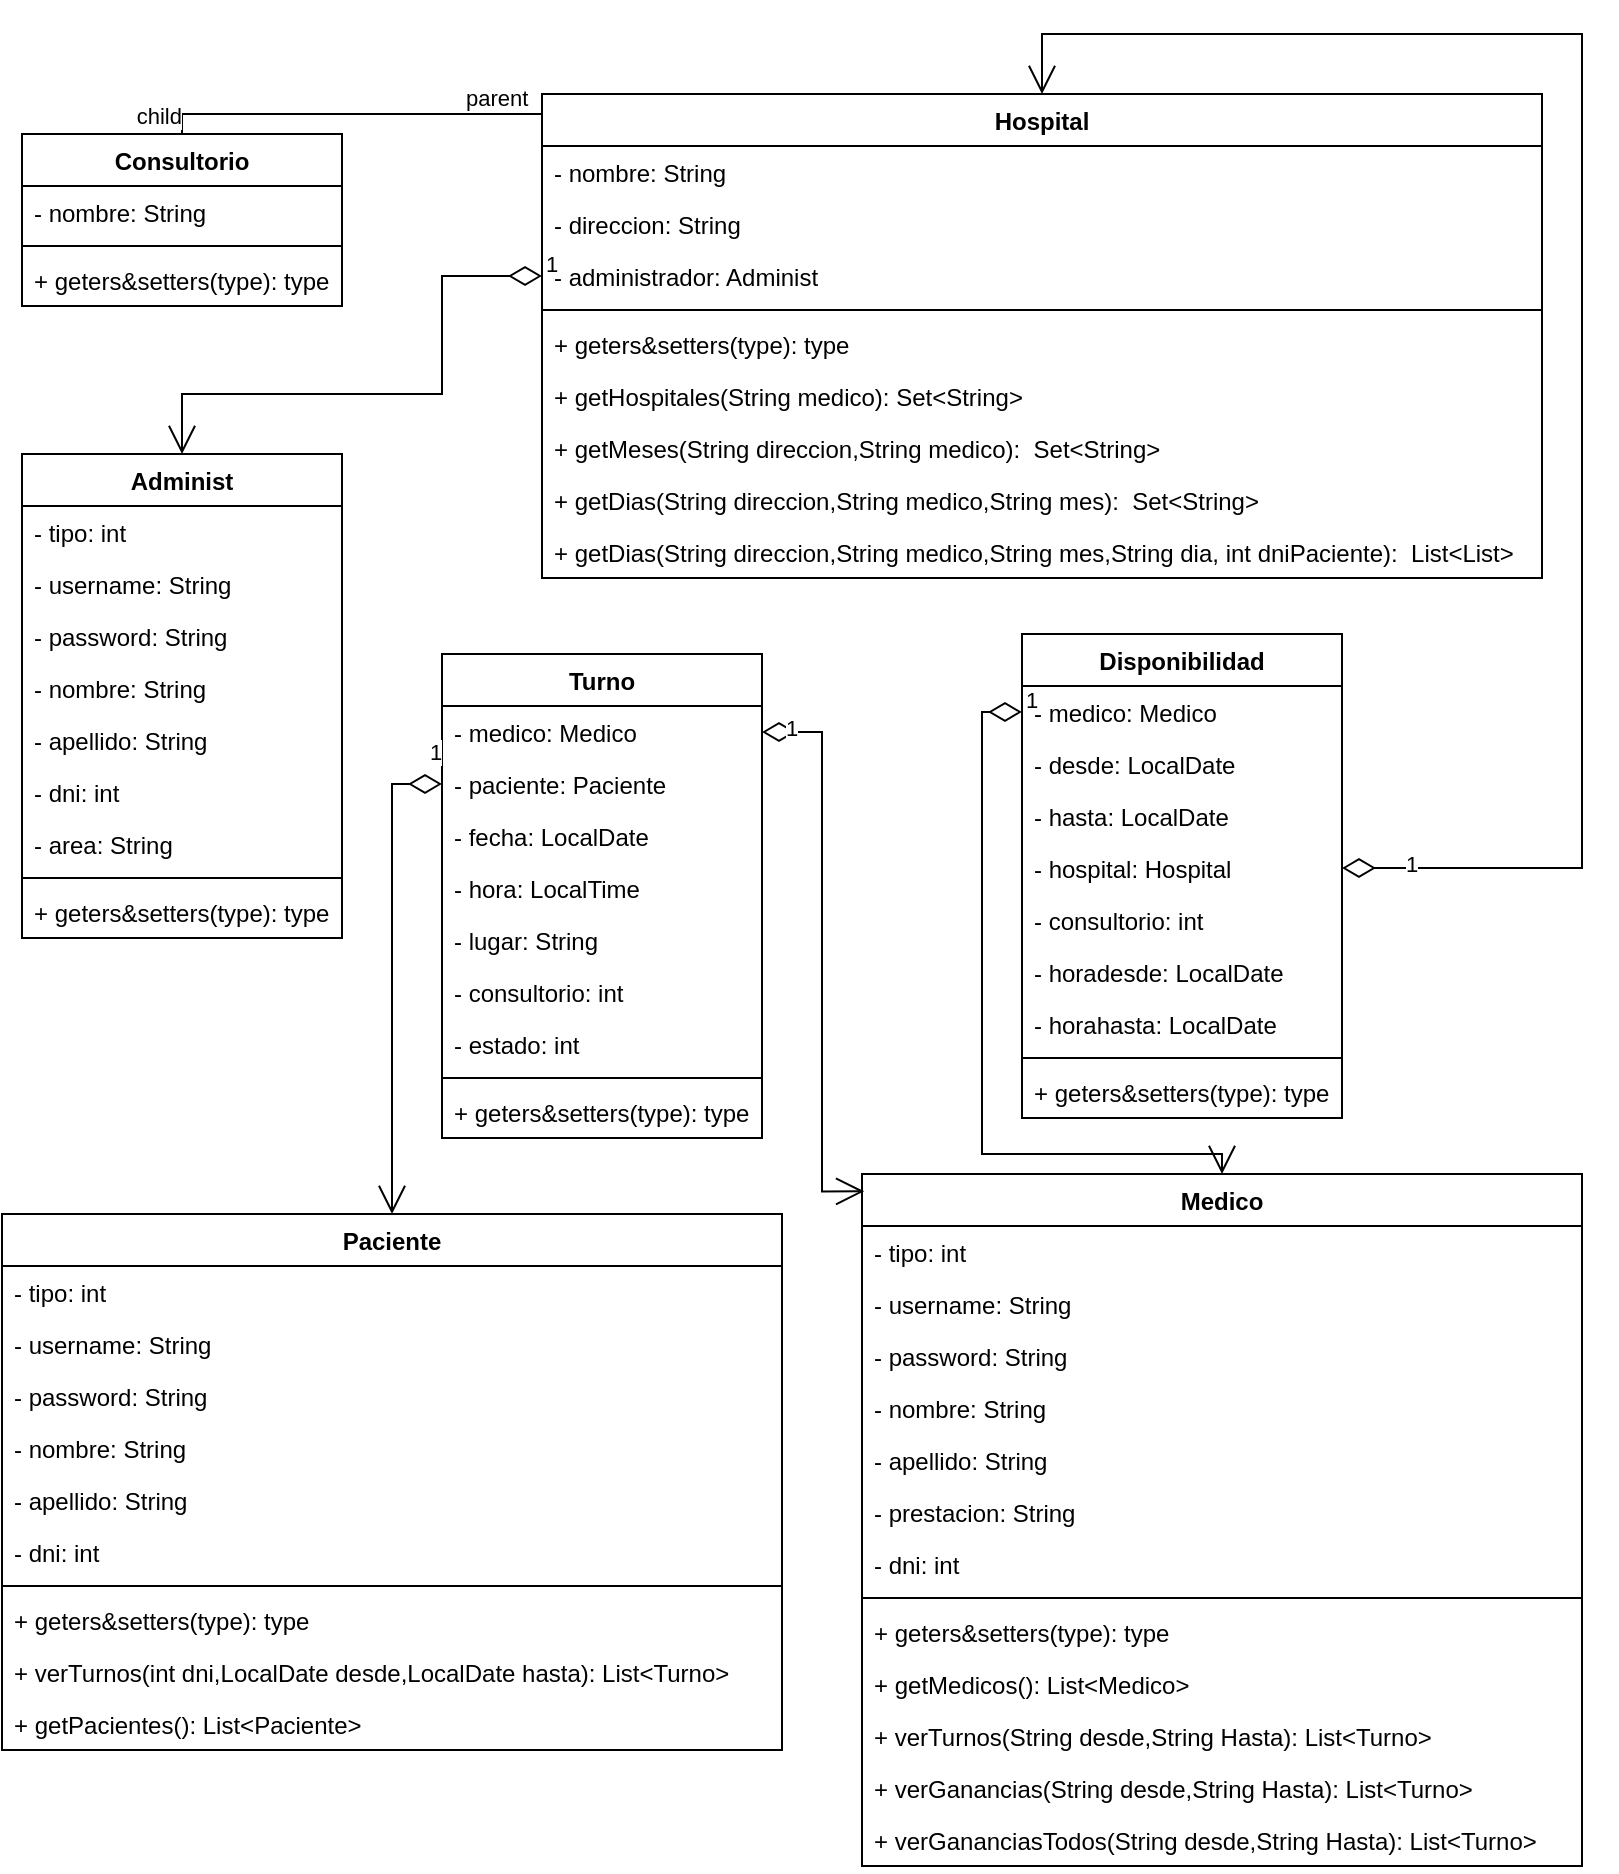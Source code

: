 <mxfile version="24.8.4">
  <diagram id="C5RBs43oDa-KdzZeNtuy" name="Page-1">
    <mxGraphModel dx="1733" dy="773" grid="1" gridSize="10" guides="1" tooltips="1" connect="1" arrows="1" fold="1" page="1" pageScale="1" pageWidth="827" pageHeight="1169" math="0" shadow="0">
      <root>
        <mxCell id="WIyWlLk6GJQsqaUBKTNV-0" />
        <mxCell id="WIyWlLk6GJQsqaUBKTNV-1" parent="WIyWlLk6GJQsqaUBKTNV-0" />
        <mxCell id="D59wiSsAM85bOKdJSs-L-4" value="Administ&lt;div&gt;&lt;br&gt;&lt;/div&gt;" style="swimlane;fontStyle=1;align=center;verticalAlign=top;childLayout=stackLayout;horizontal=1;startSize=26;horizontalStack=0;resizeParent=1;resizeParentMax=0;resizeLast=0;collapsible=1;marginBottom=0;whiteSpace=wrap;html=1;" vertex="1" parent="WIyWlLk6GJQsqaUBKTNV-1">
          <mxGeometry x="20" y="230" width="160" height="242" as="geometry" />
        </mxCell>
        <mxCell id="D59wiSsAM85bOKdJSs-L-5" value="- tipo&lt;span style=&quot;background-color: initial;&quot;&gt;: int&lt;/span&gt;" style="text;strokeColor=none;fillColor=none;align=left;verticalAlign=top;spacingLeft=4;spacingRight=4;overflow=hidden;rotatable=0;points=[[0,0.5],[1,0.5]];portConstraint=eastwest;whiteSpace=wrap;html=1;" vertex="1" parent="D59wiSsAM85bOKdJSs-L-4">
          <mxGeometry y="26" width="160" height="26" as="geometry" />
        </mxCell>
        <mxCell id="D59wiSsAM85bOKdJSs-L-8" value="- username&lt;span style=&quot;background-color: initial;&quot;&gt;: String&lt;/span&gt;" style="text;strokeColor=none;fillColor=none;align=left;verticalAlign=top;spacingLeft=4;spacingRight=4;overflow=hidden;rotatable=0;points=[[0,0.5],[1,0.5]];portConstraint=eastwest;whiteSpace=wrap;html=1;" vertex="1" parent="D59wiSsAM85bOKdJSs-L-4">
          <mxGeometry y="52" width="160" height="26" as="geometry" />
        </mxCell>
        <mxCell id="D59wiSsAM85bOKdJSs-L-9" value="- password&lt;span style=&quot;background-color: initial;&quot;&gt;: String&lt;/span&gt;" style="text;strokeColor=none;fillColor=none;align=left;verticalAlign=top;spacingLeft=4;spacingRight=4;overflow=hidden;rotatable=0;points=[[0,0.5],[1,0.5]];portConstraint=eastwest;whiteSpace=wrap;html=1;" vertex="1" parent="D59wiSsAM85bOKdJSs-L-4">
          <mxGeometry y="78" width="160" height="26" as="geometry" />
        </mxCell>
        <mxCell id="D59wiSsAM85bOKdJSs-L-10" value="- nombre&lt;span style=&quot;background-color: initial;&quot;&gt;: String&lt;/span&gt;" style="text;strokeColor=none;fillColor=none;align=left;verticalAlign=top;spacingLeft=4;spacingRight=4;overflow=hidden;rotatable=0;points=[[0,0.5],[1,0.5]];portConstraint=eastwest;whiteSpace=wrap;html=1;" vertex="1" parent="D59wiSsAM85bOKdJSs-L-4">
          <mxGeometry y="104" width="160" height="26" as="geometry" />
        </mxCell>
        <mxCell id="D59wiSsAM85bOKdJSs-L-11" value="- apellido&lt;span style=&quot;background-color: initial;&quot;&gt;: String&lt;/span&gt;" style="text;strokeColor=none;fillColor=none;align=left;verticalAlign=top;spacingLeft=4;spacingRight=4;overflow=hidden;rotatable=0;points=[[0,0.5],[1,0.5]];portConstraint=eastwest;whiteSpace=wrap;html=1;" vertex="1" parent="D59wiSsAM85bOKdJSs-L-4">
          <mxGeometry y="130" width="160" height="26" as="geometry" />
        </mxCell>
        <mxCell id="D59wiSsAM85bOKdJSs-L-12" value="- dni&lt;span style=&quot;background-color: initial;&quot;&gt;: int&lt;/span&gt;" style="text;strokeColor=none;fillColor=none;align=left;verticalAlign=top;spacingLeft=4;spacingRight=4;overflow=hidden;rotatable=0;points=[[0,0.5],[1,0.5]];portConstraint=eastwest;whiteSpace=wrap;html=1;" vertex="1" parent="D59wiSsAM85bOKdJSs-L-4">
          <mxGeometry y="156" width="160" height="26" as="geometry" />
        </mxCell>
        <mxCell id="D59wiSsAM85bOKdJSs-L-32" value="- area&lt;span style=&quot;background-color: initial;&quot;&gt;: String&lt;/span&gt;" style="text;strokeColor=none;fillColor=none;align=left;verticalAlign=top;spacingLeft=4;spacingRight=4;overflow=hidden;rotatable=0;points=[[0,0.5],[1,0.5]];portConstraint=eastwest;whiteSpace=wrap;html=1;" vertex="1" parent="D59wiSsAM85bOKdJSs-L-4">
          <mxGeometry y="182" width="160" height="26" as="geometry" />
        </mxCell>
        <mxCell id="D59wiSsAM85bOKdJSs-L-6" value="" style="line;strokeWidth=1;fillColor=none;align=left;verticalAlign=middle;spacingTop=-1;spacingLeft=3;spacingRight=3;rotatable=0;labelPosition=right;points=[];portConstraint=eastwest;strokeColor=inherit;" vertex="1" parent="D59wiSsAM85bOKdJSs-L-4">
          <mxGeometry y="208" width="160" height="8" as="geometry" />
        </mxCell>
        <mxCell id="D59wiSsAM85bOKdJSs-L-7" value="+ geters&amp;amp;setters(type): type" style="text;strokeColor=none;fillColor=none;align=left;verticalAlign=top;spacingLeft=4;spacingRight=4;overflow=hidden;rotatable=0;points=[[0,0.5],[1,0.5]];portConstraint=eastwest;whiteSpace=wrap;html=1;" vertex="1" parent="D59wiSsAM85bOKdJSs-L-4">
          <mxGeometry y="216" width="160" height="26" as="geometry" />
        </mxCell>
        <mxCell id="D59wiSsAM85bOKdJSs-L-14" value="&lt;div&gt;Consultorio&lt;/div&gt;" style="swimlane;fontStyle=1;align=center;verticalAlign=top;childLayout=stackLayout;horizontal=1;startSize=26;horizontalStack=0;resizeParent=1;resizeParentMax=0;resizeLast=0;collapsible=1;marginBottom=0;whiteSpace=wrap;html=1;" vertex="1" parent="WIyWlLk6GJQsqaUBKTNV-1">
          <mxGeometry x="20" y="70" width="160" height="86" as="geometry" />
        </mxCell>
        <mxCell id="D59wiSsAM85bOKdJSs-L-15" value="- nombre&lt;span style=&quot;background-color: initial;&quot;&gt;: String&lt;/span&gt;" style="text;strokeColor=none;fillColor=none;align=left;verticalAlign=top;spacingLeft=4;spacingRight=4;overflow=hidden;rotatable=0;points=[[0,0.5],[1,0.5]];portConstraint=eastwest;whiteSpace=wrap;html=1;" vertex="1" parent="D59wiSsAM85bOKdJSs-L-14">
          <mxGeometry y="26" width="160" height="26" as="geometry" />
        </mxCell>
        <mxCell id="D59wiSsAM85bOKdJSs-L-21" value="" style="line;strokeWidth=1;fillColor=none;align=left;verticalAlign=middle;spacingTop=-1;spacingLeft=3;spacingRight=3;rotatable=0;labelPosition=right;points=[];portConstraint=eastwest;strokeColor=inherit;" vertex="1" parent="D59wiSsAM85bOKdJSs-L-14">
          <mxGeometry y="52" width="160" height="8" as="geometry" />
        </mxCell>
        <mxCell id="D59wiSsAM85bOKdJSs-L-22" value="+ geters&amp;amp;setters(type): type" style="text;strokeColor=none;fillColor=none;align=left;verticalAlign=top;spacingLeft=4;spacingRight=4;overflow=hidden;rotatable=0;points=[[0,0.5],[1,0.5]];portConstraint=eastwest;whiteSpace=wrap;html=1;" vertex="1" parent="D59wiSsAM85bOKdJSs-L-14">
          <mxGeometry y="60" width="160" height="26" as="geometry" />
        </mxCell>
        <mxCell id="D59wiSsAM85bOKdJSs-L-23" value="&lt;div&gt;Hospital&lt;/div&gt;" style="swimlane;fontStyle=1;align=center;verticalAlign=top;childLayout=stackLayout;horizontal=1;startSize=26;horizontalStack=0;resizeParent=1;resizeParentMax=0;resizeLast=0;collapsible=1;marginBottom=0;whiteSpace=wrap;html=1;" vertex="1" parent="WIyWlLk6GJQsqaUBKTNV-1">
          <mxGeometry x="280" y="50" width="500" height="242" as="geometry" />
        </mxCell>
        <mxCell id="D59wiSsAM85bOKdJSs-L-24" value="- nombre&lt;span style=&quot;background-color: initial;&quot;&gt;: String&lt;/span&gt;" style="text;strokeColor=none;fillColor=none;align=left;verticalAlign=top;spacingLeft=4;spacingRight=4;overflow=hidden;rotatable=0;points=[[0,0.5],[1,0.5]];portConstraint=eastwest;whiteSpace=wrap;html=1;" vertex="1" parent="D59wiSsAM85bOKdJSs-L-23">
          <mxGeometry y="26" width="500" height="26" as="geometry" />
        </mxCell>
        <mxCell id="D59wiSsAM85bOKdJSs-L-30" value="- direccion&lt;span style=&quot;background-color: initial;&quot;&gt;: String&lt;/span&gt;" style="text;strokeColor=none;fillColor=none;align=left;verticalAlign=top;spacingLeft=4;spacingRight=4;overflow=hidden;rotatable=0;points=[[0,0.5],[1,0.5]];portConstraint=eastwest;whiteSpace=wrap;html=1;" vertex="1" parent="D59wiSsAM85bOKdJSs-L-23">
          <mxGeometry y="52" width="500" height="26" as="geometry" />
        </mxCell>
        <mxCell id="D59wiSsAM85bOKdJSs-L-31" value="- administrador&lt;span style=&quot;background-color: initial;&quot;&gt;: Administ&lt;/span&gt;" style="text;strokeColor=none;fillColor=none;align=left;verticalAlign=top;spacingLeft=4;spacingRight=4;overflow=hidden;rotatable=0;points=[[0,0.5],[1,0.5]];portConstraint=eastwest;whiteSpace=wrap;html=1;" vertex="1" parent="D59wiSsAM85bOKdJSs-L-23">
          <mxGeometry y="78" width="500" height="26" as="geometry" />
        </mxCell>
        <mxCell id="D59wiSsAM85bOKdJSs-L-25" value="" style="line;strokeWidth=1;fillColor=none;align=left;verticalAlign=middle;spacingTop=-1;spacingLeft=3;spacingRight=3;rotatable=0;labelPosition=right;points=[];portConstraint=eastwest;strokeColor=inherit;" vertex="1" parent="D59wiSsAM85bOKdJSs-L-23">
          <mxGeometry y="104" width="500" height="8" as="geometry" />
        </mxCell>
        <mxCell id="D59wiSsAM85bOKdJSs-L-26" value="+ geters&amp;amp;setters(type): type" style="text;strokeColor=none;fillColor=none;align=left;verticalAlign=top;spacingLeft=4;spacingRight=4;overflow=hidden;rotatable=0;points=[[0,0.5],[1,0.5]];portConstraint=eastwest;whiteSpace=wrap;html=1;" vertex="1" parent="D59wiSsAM85bOKdJSs-L-23">
          <mxGeometry y="112" width="500" height="26" as="geometry" />
        </mxCell>
        <mxCell id="D59wiSsAM85bOKdJSs-L-45" value="+ getHospitales(String medico): Set&amp;lt;String&amp;gt;" style="text;strokeColor=none;fillColor=none;align=left;verticalAlign=top;spacingLeft=4;spacingRight=4;overflow=hidden;rotatable=0;points=[[0,0.5],[1,0.5]];portConstraint=eastwest;whiteSpace=wrap;html=1;" vertex="1" parent="D59wiSsAM85bOKdJSs-L-23">
          <mxGeometry y="138" width="500" height="26" as="geometry" />
        </mxCell>
        <mxCell id="D59wiSsAM85bOKdJSs-L-46" value="+ getMeses(String direccion,String medico):&amp;nbsp; Set&amp;lt;String&amp;gt;" style="text;strokeColor=none;fillColor=none;align=left;verticalAlign=top;spacingLeft=4;spacingRight=4;overflow=hidden;rotatable=0;points=[[0,0.5],[1,0.5]];portConstraint=eastwest;whiteSpace=wrap;html=1;" vertex="1" parent="D59wiSsAM85bOKdJSs-L-23">
          <mxGeometry y="164" width="500" height="26" as="geometry" />
        </mxCell>
        <mxCell id="D59wiSsAM85bOKdJSs-L-47" value="+ getDias(String direccion,String medico,String mes):&amp;nbsp; Set&amp;lt;String&amp;gt;" style="text;strokeColor=none;fillColor=none;align=left;verticalAlign=top;spacingLeft=4;spacingRight=4;overflow=hidden;rotatable=0;points=[[0,0.5],[1,0.5]];portConstraint=eastwest;whiteSpace=wrap;html=1;" vertex="1" parent="D59wiSsAM85bOKdJSs-L-23">
          <mxGeometry y="190" width="500" height="26" as="geometry" />
        </mxCell>
        <mxCell id="D59wiSsAM85bOKdJSs-L-48" value="+ getDias(String direccion,String medico,String mes,String dia, int dniPaciente):&amp;nbsp; List&amp;lt;List&amp;gt;" style="text;strokeColor=none;fillColor=none;align=left;verticalAlign=top;spacingLeft=4;spacingRight=4;overflow=hidden;rotatable=0;points=[[0,0.5],[1,0.5]];portConstraint=eastwest;whiteSpace=wrap;html=1;" vertex="1" parent="D59wiSsAM85bOKdJSs-L-23">
          <mxGeometry y="216" width="500" height="26" as="geometry" />
        </mxCell>
        <mxCell id="D59wiSsAM85bOKdJSs-L-27" value="" style="endArrow=none;html=1;edgeStyle=orthogonalEdgeStyle;rounded=0;entryX=0.5;entryY=0;entryDx=0;entryDy=0;" edge="1" parent="WIyWlLk6GJQsqaUBKTNV-1" target="D59wiSsAM85bOKdJSs-L-14">
          <mxGeometry relative="1" as="geometry">
            <mxPoint x="280" y="60" as="sourcePoint" />
            <mxPoint x="820" y="180" as="targetPoint" />
            <Array as="points">
              <mxPoint x="100" y="60" />
            </Array>
          </mxGeometry>
        </mxCell>
        <mxCell id="D59wiSsAM85bOKdJSs-L-28" value="parent" style="edgeLabel;resizable=0;html=1;align=left;verticalAlign=bottom;" connectable="0" vertex="1" parent="D59wiSsAM85bOKdJSs-L-27">
          <mxGeometry x="-1" relative="1" as="geometry">
            <mxPoint x="-40" as="offset" />
          </mxGeometry>
        </mxCell>
        <mxCell id="D59wiSsAM85bOKdJSs-L-29" value="child" style="edgeLabel;resizable=0;html=1;align=right;verticalAlign=bottom;" connectable="0" vertex="1" parent="D59wiSsAM85bOKdJSs-L-27">
          <mxGeometry x="1" relative="1" as="geometry">
            <mxPoint y="-1" as="offset" />
          </mxGeometry>
        </mxCell>
        <mxCell id="D59wiSsAM85bOKdJSs-L-33" value="1" style="endArrow=open;html=1;endSize=12;startArrow=diamondThin;startSize=14;startFill=0;edgeStyle=orthogonalEdgeStyle;align=left;verticalAlign=bottom;rounded=0;exitX=0;exitY=0.5;exitDx=0;exitDy=0;entryX=0.5;entryY=0;entryDx=0;entryDy=0;" edge="1" parent="WIyWlLk6GJQsqaUBKTNV-1" source="D59wiSsAM85bOKdJSs-L-31" target="D59wiSsAM85bOKdJSs-L-4">
          <mxGeometry x="-1" y="3" relative="1" as="geometry">
            <mxPoint x="270" y="200" as="sourcePoint" />
            <mxPoint x="430" y="200" as="targetPoint" />
            <Array as="points">
              <mxPoint x="230" y="141" />
              <mxPoint x="230" y="200" />
              <mxPoint x="100" y="200" />
            </Array>
          </mxGeometry>
        </mxCell>
        <mxCell id="D59wiSsAM85bOKdJSs-L-34" value="&lt;div&gt;Disponibilidad&lt;/div&gt;" style="swimlane;fontStyle=1;align=center;verticalAlign=top;childLayout=stackLayout;horizontal=1;startSize=26;horizontalStack=0;resizeParent=1;resizeParentMax=0;resizeLast=0;collapsible=1;marginBottom=0;whiteSpace=wrap;html=1;" vertex="1" parent="WIyWlLk6GJQsqaUBKTNV-1">
          <mxGeometry x="520" y="320" width="160" height="242" as="geometry" />
        </mxCell>
        <mxCell id="D59wiSsAM85bOKdJSs-L-35" value="- medico&lt;span style=&quot;background-color: initial;&quot;&gt;: Medico&lt;/span&gt;" style="text;strokeColor=none;fillColor=none;align=left;verticalAlign=top;spacingLeft=4;spacingRight=4;overflow=hidden;rotatable=0;points=[[0,0.5],[1,0.5]];portConstraint=eastwest;whiteSpace=wrap;html=1;" vertex="1" parent="D59wiSsAM85bOKdJSs-L-34">
          <mxGeometry y="26" width="160" height="26" as="geometry" />
        </mxCell>
        <mxCell id="D59wiSsAM85bOKdJSs-L-38" value="- desde&lt;span style=&quot;background-color: initial;&quot;&gt;: LocalDate&lt;/span&gt;" style="text;strokeColor=none;fillColor=none;align=left;verticalAlign=top;spacingLeft=4;spacingRight=4;overflow=hidden;rotatable=0;points=[[0,0.5],[1,0.5]];portConstraint=eastwest;whiteSpace=wrap;html=1;" vertex="1" parent="D59wiSsAM85bOKdJSs-L-34">
          <mxGeometry y="52" width="160" height="26" as="geometry" />
        </mxCell>
        <mxCell id="D59wiSsAM85bOKdJSs-L-39" value="- hasta&lt;span style=&quot;background-color: initial;&quot;&gt;: LocalDate&lt;/span&gt;" style="text;strokeColor=none;fillColor=none;align=left;verticalAlign=top;spacingLeft=4;spacingRight=4;overflow=hidden;rotatable=0;points=[[0,0.5],[1,0.5]];portConstraint=eastwest;whiteSpace=wrap;html=1;" vertex="1" parent="D59wiSsAM85bOKdJSs-L-34">
          <mxGeometry y="78" width="160" height="26" as="geometry" />
        </mxCell>
        <mxCell id="D59wiSsAM85bOKdJSs-L-40" value="- hospital&lt;span style=&quot;background-color: initial;&quot;&gt;: Hospital&lt;/span&gt;" style="text;strokeColor=none;fillColor=none;align=left;verticalAlign=top;spacingLeft=4;spacingRight=4;overflow=hidden;rotatable=0;points=[[0,0.5],[1,0.5]];portConstraint=eastwest;whiteSpace=wrap;html=1;" vertex="1" parent="D59wiSsAM85bOKdJSs-L-34">
          <mxGeometry y="104" width="160" height="26" as="geometry" />
        </mxCell>
        <mxCell id="D59wiSsAM85bOKdJSs-L-41" value="- consultorio&lt;span style=&quot;background-color: initial;&quot;&gt;: int&lt;/span&gt;" style="text;strokeColor=none;fillColor=none;align=left;verticalAlign=top;spacingLeft=4;spacingRight=4;overflow=hidden;rotatable=0;points=[[0,0.5],[1,0.5]];portConstraint=eastwest;whiteSpace=wrap;html=1;" vertex="1" parent="D59wiSsAM85bOKdJSs-L-34">
          <mxGeometry y="130" width="160" height="26" as="geometry" />
        </mxCell>
        <mxCell id="D59wiSsAM85bOKdJSs-L-42" value="- horadesde&lt;span style=&quot;background-color: initial;&quot;&gt;: LocalDate&lt;/span&gt;" style="text;strokeColor=none;fillColor=none;align=left;verticalAlign=top;spacingLeft=4;spacingRight=4;overflow=hidden;rotatable=0;points=[[0,0.5],[1,0.5]];portConstraint=eastwest;whiteSpace=wrap;html=1;" vertex="1" parent="D59wiSsAM85bOKdJSs-L-34">
          <mxGeometry y="156" width="160" height="26" as="geometry" />
        </mxCell>
        <mxCell id="D59wiSsAM85bOKdJSs-L-43" value="- horahasta&lt;span style=&quot;background-color: initial;&quot;&gt;: LocalDate&lt;/span&gt;" style="text;strokeColor=none;fillColor=none;align=left;verticalAlign=top;spacingLeft=4;spacingRight=4;overflow=hidden;rotatable=0;points=[[0,0.5],[1,0.5]];portConstraint=eastwest;whiteSpace=wrap;html=1;" vertex="1" parent="D59wiSsAM85bOKdJSs-L-34">
          <mxGeometry y="182" width="160" height="26" as="geometry" />
        </mxCell>
        <mxCell id="D59wiSsAM85bOKdJSs-L-36" value="" style="line;strokeWidth=1;fillColor=none;align=left;verticalAlign=middle;spacingTop=-1;spacingLeft=3;spacingRight=3;rotatable=0;labelPosition=right;points=[];portConstraint=eastwest;strokeColor=inherit;" vertex="1" parent="D59wiSsAM85bOKdJSs-L-34">
          <mxGeometry y="208" width="160" height="8" as="geometry" />
        </mxCell>
        <mxCell id="D59wiSsAM85bOKdJSs-L-37" value="+ geters&amp;amp;setters(type): type" style="text;strokeColor=none;fillColor=none;align=left;verticalAlign=top;spacingLeft=4;spacingRight=4;overflow=hidden;rotatable=0;points=[[0,0.5],[1,0.5]];portConstraint=eastwest;whiteSpace=wrap;html=1;" vertex="1" parent="D59wiSsAM85bOKdJSs-L-34">
          <mxGeometry y="216" width="160" height="26" as="geometry" />
        </mxCell>
        <mxCell id="D59wiSsAM85bOKdJSs-L-44" value="1" style="endArrow=open;html=1;endSize=12;startArrow=diamondThin;startSize=14;startFill=0;edgeStyle=orthogonalEdgeStyle;align=left;verticalAlign=bottom;rounded=0;entryX=0.5;entryY=0;entryDx=0;entryDy=0;" edge="1" parent="WIyWlLk6GJQsqaUBKTNV-1" source="D59wiSsAM85bOKdJSs-L-40" target="D59wiSsAM85bOKdJSs-L-23">
          <mxGeometry x="-0.928" y="-7" relative="1" as="geometry">
            <mxPoint x="870" y="220" as="sourcePoint" />
            <mxPoint x="520" y="300" as="targetPoint" />
            <Array as="points">
              <mxPoint x="800" y="437" />
              <mxPoint x="800" y="20" />
              <mxPoint x="530" y="20" />
            </Array>
            <mxPoint as="offset" />
          </mxGeometry>
        </mxCell>
        <mxCell id="D59wiSsAM85bOKdJSs-L-49" value="&lt;div&gt;Medico&lt;/div&gt;" style="swimlane;fontStyle=1;align=center;verticalAlign=top;childLayout=stackLayout;horizontal=1;startSize=26;horizontalStack=0;resizeParent=1;resizeParentMax=0;resizeLast=0;collapsible=1;marginBottom=0;whiteSpace=wrap;html=1;" vertex="1" parent="WIyWlLk6GJQsqaUBKTNV-1">
          <mxGeometry x="440" y="590" width="360" height="346" as="geometry" />
        </mxCell>
        <mxCell id="D59wiSsAM85bOKdJSs-L-50" value="- tipo&lt;span style=&quot;background-color: initial;&quot;&gt;: int&lt;/span&gt;" style="text;strokeColor=none;fillColor=none;align=left;verticalAlign=top;spacingLeft=4;spacingRight=4;overflow=hidden;rotatable=0;points=[[0,0.5],[1,0.5]];portConstraint=eastwest;whiteSpace=wrap;html=1;" vertex="1" parent="D59wiSsAM85bOKdJSs-L-49">
          <mxGeometry y="26" width="360" height="26" as="geometry" />
        </mxCell>
        <mxCell id="D59wiSsAM85bOKdJSs-L-53" value="- username&lt;span style=&quot;background-color: initial;&quot;&gt;: String&lt;/span&gt;&lt;div&gt;&lt;span style=&quot;background-color: initial;&quot;&gt;&lt;br&gt;&lt;/span&gt;&lt;/div&gt;" style="text;strokeColor=none;fillColor=none;align=left;verticalAlign=top;spacingLeft=4;spacingRight=4;overflow=hidden;rotatable=0;points=[[0,0.5],[1,0.5]];portConstraint=eastwest;whiteSpace=wrap;html=1;" vertex="1" parent="D59wiSsAM85bOKdJSs-L-49">
          <mxGeometry y="52" width="360" height="26" as="geometry" />
        </mxCell>
        <mxCell id="D59wiSsAM85bOKdJSs-L-54" value="- password&lt;span style=&quot;background-color: initial;&quot;&gt;: String&lt;/span&gt;" style="text;strokeColor=none;fillColor=none;align=left;verticalAlign=top;spacingLeft=4;spacingRight=4;overflow=hidden;rotatable=0;points=[[0,0.5],[1,0.5]];portConstraint=eastwest;whiteSpace=wrap;html=1;" vertex="1" parent="D59wiSsAM85bOKdJSs-L-49">
          <mxGeometry y="78" width="360" height="26" as="geometry" />
        </mxCell>
        <mxCell id="D59wiSsAM85bOKdJSs-L-59" value="- nombre&lt;span style=&quot;background-color: initial;&quot;&gt;: String&lt;/span&gt;" style="text;strokeColor=none;fillColor=none;align=left;verticalAlign=top;spacingLeft=4;spacingRight=4;overflow=hidden;rotatable=0;points=[[0,0.5],[1,0.5]];portConstraint=eastwest;whiteSpace=wrap;html=1;" vertex="1" parent="D59wiSsAM85bOKdJSs-L-49">
          <mxGeometry y="104" width="360" height="26" as="geometry" />
        </mxCell>
        <mxCell id="D59wiSsAM85bOKdJSs-L-60" value="- apellido&lt;span style=&quot;background-color: initial;&quot;&gt;: String&lt;/span&gt;" style="text;strokeColor=none;fillColor=none;align=left;verticalAlign=top;spacingLeft=4;spacingRight=4;overflow=hidden;rotatable=0;points=[[0,0.5],[1,0.5]];portConstraint=eastwest;whiteSpace=wrap;html=1;" vertex="1" parent="D59wiSsAM85bOKdJSs-L-49">
          <mxGeometry y="130" width="360" height="26" as="geometry" />
        </mxCell>
        <mxCell id="D59wiSsAM85bOKdJSs-L-61" value="- prestacion&lt;span style=&quot;background-color: initial;&quot;&gt;: String&lt;/span&gt;" style="text;strokeColor=none;fillColor=none;align=left;verticalAlign=top;spacingLeft=4;spacingRight=4;overflow=hidden;rotatable=0;points=[[0,0.5],[1,0.5]];portConstraint=eastwest;whiteSpace=wrap;html=1;" vertex="1" parent="D59wiSsAM85bOKdJSs-L-49">
          <mxGeometry y="156" width="360" height="26" as="geometry" />
        </mxCell>
        <mxCell id="D59wiSsAM85bOKdJSs-L-62" value="- dni&lt;span style=&quot;background-color: initial;&quot;&gt;: int&lt;/span&gt;" style="text;strokeColor=none;fillColor=none;align=left;verticalAlign=top;spacingLeft=4;spacingRight=4;overflow=hidden;rotatable=0;points=[[0,0.5],[1,0.5]];portConstraint=eastwest;whiteSpace=wrap;html=1;" vertex="1" parent="D59wiSsAM85bOKdJSs-L-49">
          <mxGeometry y="182" width="360" height="26" as="geometry" />
        </mxCell>
        <mxCell id="D59wiSsAM85bOKdJSs-L-57" value="" style="line;strokeWidth=1;fillColor=none;align=left;verticalAlign=middle;spacingTop=-1;spacingLeft=3;spacingRight=3;rotatable=0;labelPosition=right;points=[];portConstraint=eastwest;strokeColor=inherit;" vertex="1" parent="D59wiSsAM85bOKdJSs-L-49">
          <mxGeometry y="208" width="360" height="8" as="geometry" />
        </mxCell>
        <mxCell id="D59wiSsAM85bOKdJSs-L-58" value="+ geters&amp;amp;setters(type): type" style="text;strokeColor=none;fillColor=none;align=left;verticalAlign=top;spacingLeft=4;spacingRight=4;overflow=hidden;rotatable=0;points=[[0,0.5],[1,0.5]];portConstraint=eastwest;whiteSpace=wrap;html=1;" vertex="1" parent="D59wiSsAM85bOKdJSs-L-49">
          <mxGeometry y="216" width="360" height="26" as="geometry" />
        </mxCell>
        <mxCell id="D59wiSsAM85bOKdJSs-L-63" value="+ getMedicos(): List&amp;lt;Medico&amp;gt;" style="text;strokeColor=none;fillColor=none;align=left;verticalAlign=top;spacingLeft=4;spacingRight=4;overflow=hidden;rotatable=0;points=[[0,0.5],[1,0.5]];portConstraint=eastwest;whiteSpace=wrap;html=1;" vertex="1" parent="D59wiSsAM85bOKdJSs-L-49">
          <mxGeometry y="242" width="360" height="26" as="geometry" />
        </mxCell>
        <mxCell id="D59wiSsAM85bOKdJSs-L-64" value="+ verTurnos(String desde,String Hasta): List&amp;lt;Turno&amp;gt;" style="text;strokeColor=none;fillColor=none;align=left;verticalAlign=top;spacingLeft=4;spacingRight=4;overflow=hidden;rotatable=0;points=[[0,0.5],[1,0.5]];portConstraint=eastwest;whiteSpace=wrap;html=1;" vertex="1" parent="D59wiSsAM85bOKdJSs-L-49">
          <mxGeometry y="268" width="360" height="26" as="geometry" />
        </mxCell>
        <mxCell id="D59wiSsAM85bOKdJSs-L-66" value="+ verGanancias(String desde,String Hasta): List&amp;lt;Turno&amp;gt;" style="text;strokeColor=none;fillColor=none;align=left;verticalAlign=top;spacingLeft=4;spacingRight=4;overflow=hidden;rotatable=0;points=[[0,0.5],[1,0.5]];portConstraint=eastwest;whiteSpace=wrap;html=1;" vertex="1" parent="D59wiSsAM85bOKdJSs-L-49">
          <mxGeometry y="294" width="360" height="26" as="geometry" />
        </mxCell>
        <mxCell id="D59wiSsAM85bOKdJSs-L-67" value="+ verGananciasTodos(String desde,String Hasta): List&amp;lt;Turno&amp;gt;" style="text;strokeColor=none;fillColor=none;align=left;verticalAlign=top;spacingLeft=4;spacingRight=4;overflow=hidden;rotatable=0;points=[[0,0.5],[1,0.5]];portConstraint=eastwest;whiteSpace=wrap;html=1;" vertex="1" parent="D59wiSsAM85bOKdJSs-L-49">
          <mxGeometry y="320" width="360" height="26" as="geometry" />
        </mxCell>
        <mxCell id="D59wiSsAM85bOKdJSs-L-68" value="1" style="endArrow=open;html=1;endSize=12;startArrow=diamondThin;startSize=14;startFill=0;edgeStyle=orthogonalEdgeStyle;align=left;verticalAlign=bottom;rounded=0;exitX=0;exitY=0.5;exitDx=0;exitDy=0;entryX=0.5;entryY=0;entryDx=0;entryDy=0;" edge="1" parent="WIyWlLk6GJQsqaUBKTNV-1" source="D59wiSsAM85bOKdJSs-L-35" target="D59wiSsAM85bOKdJSs-L-49">
          <mxGeometry x="-1" y="3" relative="1" as="geometry">
            <mxPoint x="1190" y="130" as="sourcePoint" />
            <mxPoint x="990" y="391" as="targetPoint" />
            <Array as="points">
              <mxPoint x="500" y="359" />
              <mxPoint x="500" y="580" />
              <mxPoint x="620" y="580" />
            </Array>
          </mxGeometry>
        </mxCell>
        <mxCell id="D59wiSsAM85bOKdJSs-L-69" value="&lt;div&gt;Paciente&lt;/div&gt;" style="swimlane;fontStyle=1;align=center;verticalAlign=top;childLayout=stackLayout;horizontal=1;startSize=26;horizontalStack=0;resizeParent=1;resizeParentMax=0;resizeLast=0;collapsible=1;marginBottom=0;whiteSpace=wrap;html=1;" vertex="1" parent="WIyWlLk6GJQsqaUBKTNV-1">
          <mxGeometry x="10" y="610" width="390" height="268" as="geometry" />
        </mxCell>
        <mxCell id="D59wiSsAM85bOKdJSs-L-70" value="- tipo&lt;span style=&quot;background-color: initial;&quot;&gt;: int&lt;/span&gt;" style="text;strokeColor=none;fillColor=none;align=left;verticalAlign=top;spacingLeft=4;spacingRight=4;overflow=hidden;rotatable=0;points=[[0,0.5],[1,0.5]];portConstraint=eastwest;whiteSpace=wrap;html=1;" vertex="1" parent="D59wiSsAM85bOKdJSs-L-69">
          <mxGeometry y="26" width="390" height="26" as="geometry" />
        </mxCell>
        <mxCell id="D59wiSsAM85bOKdJSs-L-71" value="- username&lt;span style=&quot;background-color: initial;&quot;&gt;: String&lt;/span&gt;" style="text;strokeColor=none;fillColor=none;align=left;verticalAlign=top;spacingLeft=4;spacingRight=4;overflow=hidden;rotatable=0;points=[[0,0.5],[1,0.5]];portConstraint=eastwest;whiteSpace=wrap;html=1;" vertex="1" parent="D59wiSsAM85bOKdJSs-L-69">
          <mxGeometry y="52" width="390" height="26" as="geometry" />
        </mxCell>
        <mxCell id="D59wiSsAM85bOKdJSs-L-72" value="- password&lt;span style=&quot;background-color: initial;&quot;&gt;: String&lt;/span&gt;" style="text;strokeColor=none;fillColor=none;align=left;verticalAlign=top;spacingLeft=4;spacingRight=4;overflow=hidden;rotatable=0;points=[[0,0.5],[1,0.5]];portConstraint=eastwest;whiteSpace=wrap;html=1;" vertex="1" parent="D59wiSsAM85bOKdJSs-L-69">
          <mxGeometry y="78" width="390" height="26" as="geometry" />
        </mxCell>
        <mxCell id="D59wiSsAM85bOKdJSs-L-73" value="- nombre&lt;span style=&quot;background-color: initial;&quot;&gt;: String&lt;/span&gt;" style="text;strokeColor=none;fillColor=none;align=left;verticalAlign=top;spacingLeft=4;spacingRight=4;overflow=hidden;rotatable=0;points=[[0,0.5],[1,0.5]];portConstraint=eastwest;whiteSpace=wrap;html=1;" vertex="1" parent="D59wiSsAM85bOKdJSs-L-69">
          <mxGeometry y="104" width="390" height="26" as="geometry" />
        </mxCell>
        <mxCell id="D59wiSsAM85bOKdJSs-L-74" value="- apellido&lt;span style=&quot;background-color: initial;&quot;&gt;: String&lt;/span&gt;" style="text;strokeColor=none;fillColor=none;align=left;verticalAlign=top;spacingLeft=4;spacingRight=4;overflow=hidden;rotatable=0;points=[[0,0.5],[1,0.5]];portConstraint=eastwest;whiteSpace=wrap;html=1;" vertex="1" parent="D59wiSsAM85bOKdJSs-L-69">
          <mxGeometry y="130" width="390" height="26" as="geometry" />
        </mxCell>
        <mxCell id="D59wiSsAM85bOKdJSs-L-75" value="- dni&lt;span style=&quot;background-color: initial;&quot;&gt;: int&lt;/span&gt;" style="text;strokeColor=none;fillColor=none;align=left;verticalAlign=top;spacingLeft=4;spacingRight=4;overflow=hidden;rotatable=0;points=[[0,0.5],[1,0.5]];portConstraint=eastwest;whiteSpace=wrap;html=1;" vertex="1" parent="D59wiSsAM85bOKdJSs-L-69">
          <mxGeometry y="156" width="390" height="26" as="geometry" />
        </mxCell>
        <mxCell id="D59wiSsAM85bOKdJSs-L-77" value="" style="line;strokeWidth=1;fillColor=none;align=left;verticalAlign=middle;spacingTop=-1;spacingLeft=3;spacingRight=3;rotatable=0;labelPosition=right;points=[];portConstraint=eastwest;strokeColor=inherit;" vertex="1" parent="D59wiSsAM85bOKdJSs-L-69">
          <mxGeometry y="182" width="390" height="8" as="geometry" />
        </mxCell>
        <mxCell id="D59wiSsAM85bOKdJSs-L-78" value="+ geters&amp;amp;setters(type): type" style="text;strokeColor=none;fillColor=none;align=left;verticalAlign=top;spacingLeft=4;spacingRight=4;overflow=hidden;rotatable=0;points=[[0,0.5],[1,0.5]];portConstraint=eastwest;whiteSpace=wrap;html=1;" vertex="1" parent="D59wiSsAM85bOKdJSs-L-69">
          <mxGeometry y="190" width="390" height="26" as="geometry" />
        </mxCell>
        <mxCell id="D59wiSsAM85bOKdJSs-L-79" value="+ verTurnos(int dni,LocalDate desde,LocalDate hasta): List&amp;lt;Turno&amp;gt;" style="text;strokeColor=none;fillColor=none;align=left;verticalAlign=top;spacingLeft=4;spacingRight=4;overflow=hidden;rotatable=0;points=[[0,0.5],[1,0.5]];portConstraint=eastwest;whiteSpace=wrap;html=1;" vertex="1" parent="D59wiSsAM85bOKdJSs-L-69">
          <mxGeometry y="216" width="390" height="26" as="geometry" />
        </mxCell>
        <mxCell id="D59wiSsAM85bOKdJSs-L-80" value="+ getPacientes(): List&amp;lt;Paciente&amp;gt;" style="text;strokeColor=none;fillColor=none;align=left;verticalAlign=top;spacingLeft=4;spacingRight=4;overflow=hidden;rotatable=0;points=[[0,0.5],[1,0.5]];portConstraint=eastwest;whiteSpace=wrap;html=1;" vertex="1" parent="D59wiSsAM85bOKdJSs-L-69">
          <mxGeometry y="242" width="390" height="26" as="geometry" />
        </mxCell>
        <mxCell id="D59wiSsAM85bOKdJSs-L-81" value="&lt;div&gt;Turno&lt;/div&gt;" style="swimlane;fontStyle=1;align=center;verticalAlign=top;childLayout=stackLayout;horizontal=1;startSize=26;horizontalStack=0;resizeParent=1;resizeParentMax=0;resizeLast=0;collapsible=1;marginBottom=0;whiteSpace=wrap;html=1;" vertex="1" parent="WIyWlLk6GJQsqaUBKTNV-1">
          <mxGeometry x="230" y="330" width="160" height="242" as="geometry" />
        </mxCell>
        <mxCell id="D59wiSsAM85bOKdJSs-L-82" value="- medico&lt;span style=&quot;background-color: initial;&quot;&gt;: Medico&lt;/span&gt;" style="text;strokeColor=none;fillColor=none;align=left;verticalAlign=top;spacingLeft=4;spacingRight=4;overflow=hidden;rotatable=0;points=[[0,0.5],[1,0.5]];portConstraint=eastwest;whiteSpace=wrap;html=1;" vertex="1" parent="D59wiSsAM85bOKdJSs-L-81">
          <mxGeometry y="26" width="160" height="26" as="geometry" />
        </mxCell>
        <mxCell id="D59wiSsAM85bOKdJSs-L-85" value="- paciente&lt;span style=&quot;background-color: initial;&quot;&gt;: Paciente&lt;/span&gt;" style="text;strokeColor=none;fillColor=none;align=left;verticalAlign=top;spacingLeft=4;spacingRight=4;overflow=hidden;rotatable=0;points=[[0,0.5],[1,0.5]];portConstraint=eastwest;whiteSpace=wrap;html=1;" vertex="1" parent="D59wiSsAM85bOKdJSs-L-81">
          <mxGeometry y="52" width="160" height="26" as="geometry" />
        </mxCell>
        <mxCell id="D59wiSsAM85bOKdJSs-L-86" value="- fecha&lt;span style=&quot;background-color: initial;&quot;&gt;: LocalDate&lt;/span&gt;" style="text;strokeColor=none;fillColor=none;align=left;verticalAlign=top;spacingLeft=4;spacingRight=4;overflow=hidden;rotatable=0;points=[[0,0.5],[1,0.5]];portConstraint=eastwest;whiteSpace=wrap;html=1;" vertex="1" parent="D59wiSsAM85bOKdJSs-L-81">
          <mxGeometry y="78" width="160" height="26" as="geometry" />
        </mxCell>
        <mxCell id="D59wiSsAM85bOKdJSs-L-87" value="- hora&lt;span style=&quot;background-color: initial;&quot;&gt;: LocalTime&lt;/span&gt;" style="text;strokeColor=none;fillColor=none;align=left;verticalAlign=top;spacingLeft=4;spacingRight=4;overflow=hidden;rotatable=0;points=[[0,0.5],[1,0.5]];portConstraint=eastwest;whiteSpace=wrap;html=1;" vertex="1" parent="D59wiSsAM85bOKdJSs-L-81">
          <mxGeometry y="104" width="160" height="26" as="geometry" />
        </mxCell>
        <mxCell id="D59wiSsAM85bOKdJSs-L-88" value="- lugar&lt;span style=&quot;background-color: initial;&quot;&gt;: String&lt;/span&gt;" style="text;strokeColor=none;fillColor=none;align=left;verticalAlign=top;spacingLeft=4;spacingRight=4;overflow=hidden;rotatable=0;points=[[0,0.5],[1,0.5]];portConstraint=eastwest;whiteSpace=wrap;html=1;" vertex="1" parent="D59wiSsAM85bOKdJSs-L-81">
          <mxGeometry y="130" width="160" height="26" as="geometry" />
        </mxCell>
        <mxCell id="D59wiSsAM85bOKdJSs-L-89" value="- consultorio&lt;span style=&quot;background-color: initial;&quot;&gt;: int&lt;/span&gt;" style="text;strokeColor=none;fillColor=none;align=left;verticalAlign=top;spacingLeft=4;spacingRight=4;overflow=hidden;rotatable=0;points=[[0,0.5],[1,0.5]];portConstraint=eastwest;whiteSpace=wrap;html=1;" vertex="1" parent="D59wiSsAM85bOKdJSs-L-81">
          <mxGeometry y="156" width="160" height="26" as="geometry" />
        </mxCell>
        <mxCell id="D59wiSsAM85bOKdJSs-L-90" value="- estado&lt;span style=&quot;background-color: initial;&quot;&gt;: int&lt;/span&gt;" style="text;strokeColor=none;fillColor=none;align=left;verticalAlign=top;spacingLeft=4;spacingRight=4;overflow=hidden;rotatable=0;points=[[0,0.5],[1,0.5]];portConstraint=eastwest;whiteSpace=wrap;html=1;" vertex="1" parent="D59wiSsAM85bOKdJSs-L-81">
          <mxGeometry y="182" width="160" height="26" as="geometry" />
        </mxCell>
        <mxCell id="D59wiSsAM85bOKdJSs-L-83" value="" style="line;strokeWidth=1;fillColor=none;align=left;verticalAlign=middle;spacingTop=-1;spacingLeft=3;spacingRight=3;rotatable=0;labelPosition=right;points=[];portConstraint=eastwest;strokeColor=inherit;" vertex="1" parent="D59wiSsAM85bOKdJSs-L-81">
          <mxGeometry y="208" width="160" height="8" as="geometry" />
        </mxCell>
        <mxCell id="D59wiSsAM85bOKdJSs-L-84" value="+ geters&amp;amp;setters(type): type" style="text;strokeColor=none;fillColor=none;align=left;verticalAlign=top;spacingLeft=4;spacingRight=4;overflow=hidden;rotatable=0;points=[[0,0.5],[1,0.5]];portConstraint=eastwest;whiteSpace=wrap;html=1;" vertex="1" parent="D59wiSsAM85bOKdJSs-L-81">
          <mxGeometry y="216" width="160" height="26" as="geometry" />
        </mxCell>
        <mxCell id="D59wiSsAM85bOKdJSs-L-91" value="1" style="endArrow=open;html=1;endSize=12;startArrow=diamondThin;startSize=14;startFill=0;edgeStyle=orthogonalEdgeStyle;align=left;verticalAlign=bottom;rounded=0;entryX=0.5;entryY=0;entryDx=0;entryDy=0;exitX=0;exitY=0.5;exitDx=0;exitDy=0;" edge="1" parent="WIyWlLk6GJQsqaUBKTNV-1" source="D59wiSsAM85bOKdJSs-L-85" target="D59wiSsAM85bOKdJSs-L-69">
          <mxGeometry x="-0.928" y="-7" relative="1" as="geometry">
            <mxPoint x="480" y="507.05" as="sourcePoint" />
            <mxPoint x="120" y="360.05" as="targetPoint" />
            <Array as="points">
              <mxPoint x="205" y="395" />
            </Array>
            <mxPoint as="offset" />
          </mxGeometry>
        </mxCell>
        <mxCell id="D59wiSsAM85bOKdJSs-L-92" value="1" style="endArrow=open;html=1;endSize=12;startArrow=diamondThin;startSize=14;startFill=0;edgeStyle=orthogonalEdgeStyle;align=left;verticalAlign=bottom;rounded=0;entryX=0.003;entryY=0.025;entryDx=0;entryDy=0;exitX=1;exitY=0.5;exitDx=0;exitDy=0;entryPerimeter=0;" edge="1" parent="WIyWlLk6GJQsqaUBKTNV-1" source="D59wiSsAM85bOKdJSs-L-82" target="D59wiSsAM85bOKdJSs-L-49">
          <mxGeometry x="-0.928" y="-7" relative="1" as="geometry">
            <mxPoint x="735" y="695" as="sourcePoint" />
            <mxPoint x="470" y="389.95" as="targetPoint" />
            <Array as="points">
              <mxPoint x="420" y="369" />
              <mxPoint x="420" y="599" />
            </Array>
            <mxPoint as="offset" />
          </mxGeometry>
        </mxCell>
      </root>
    </mxGraphModel>
  </diagram>
</mxfile>
